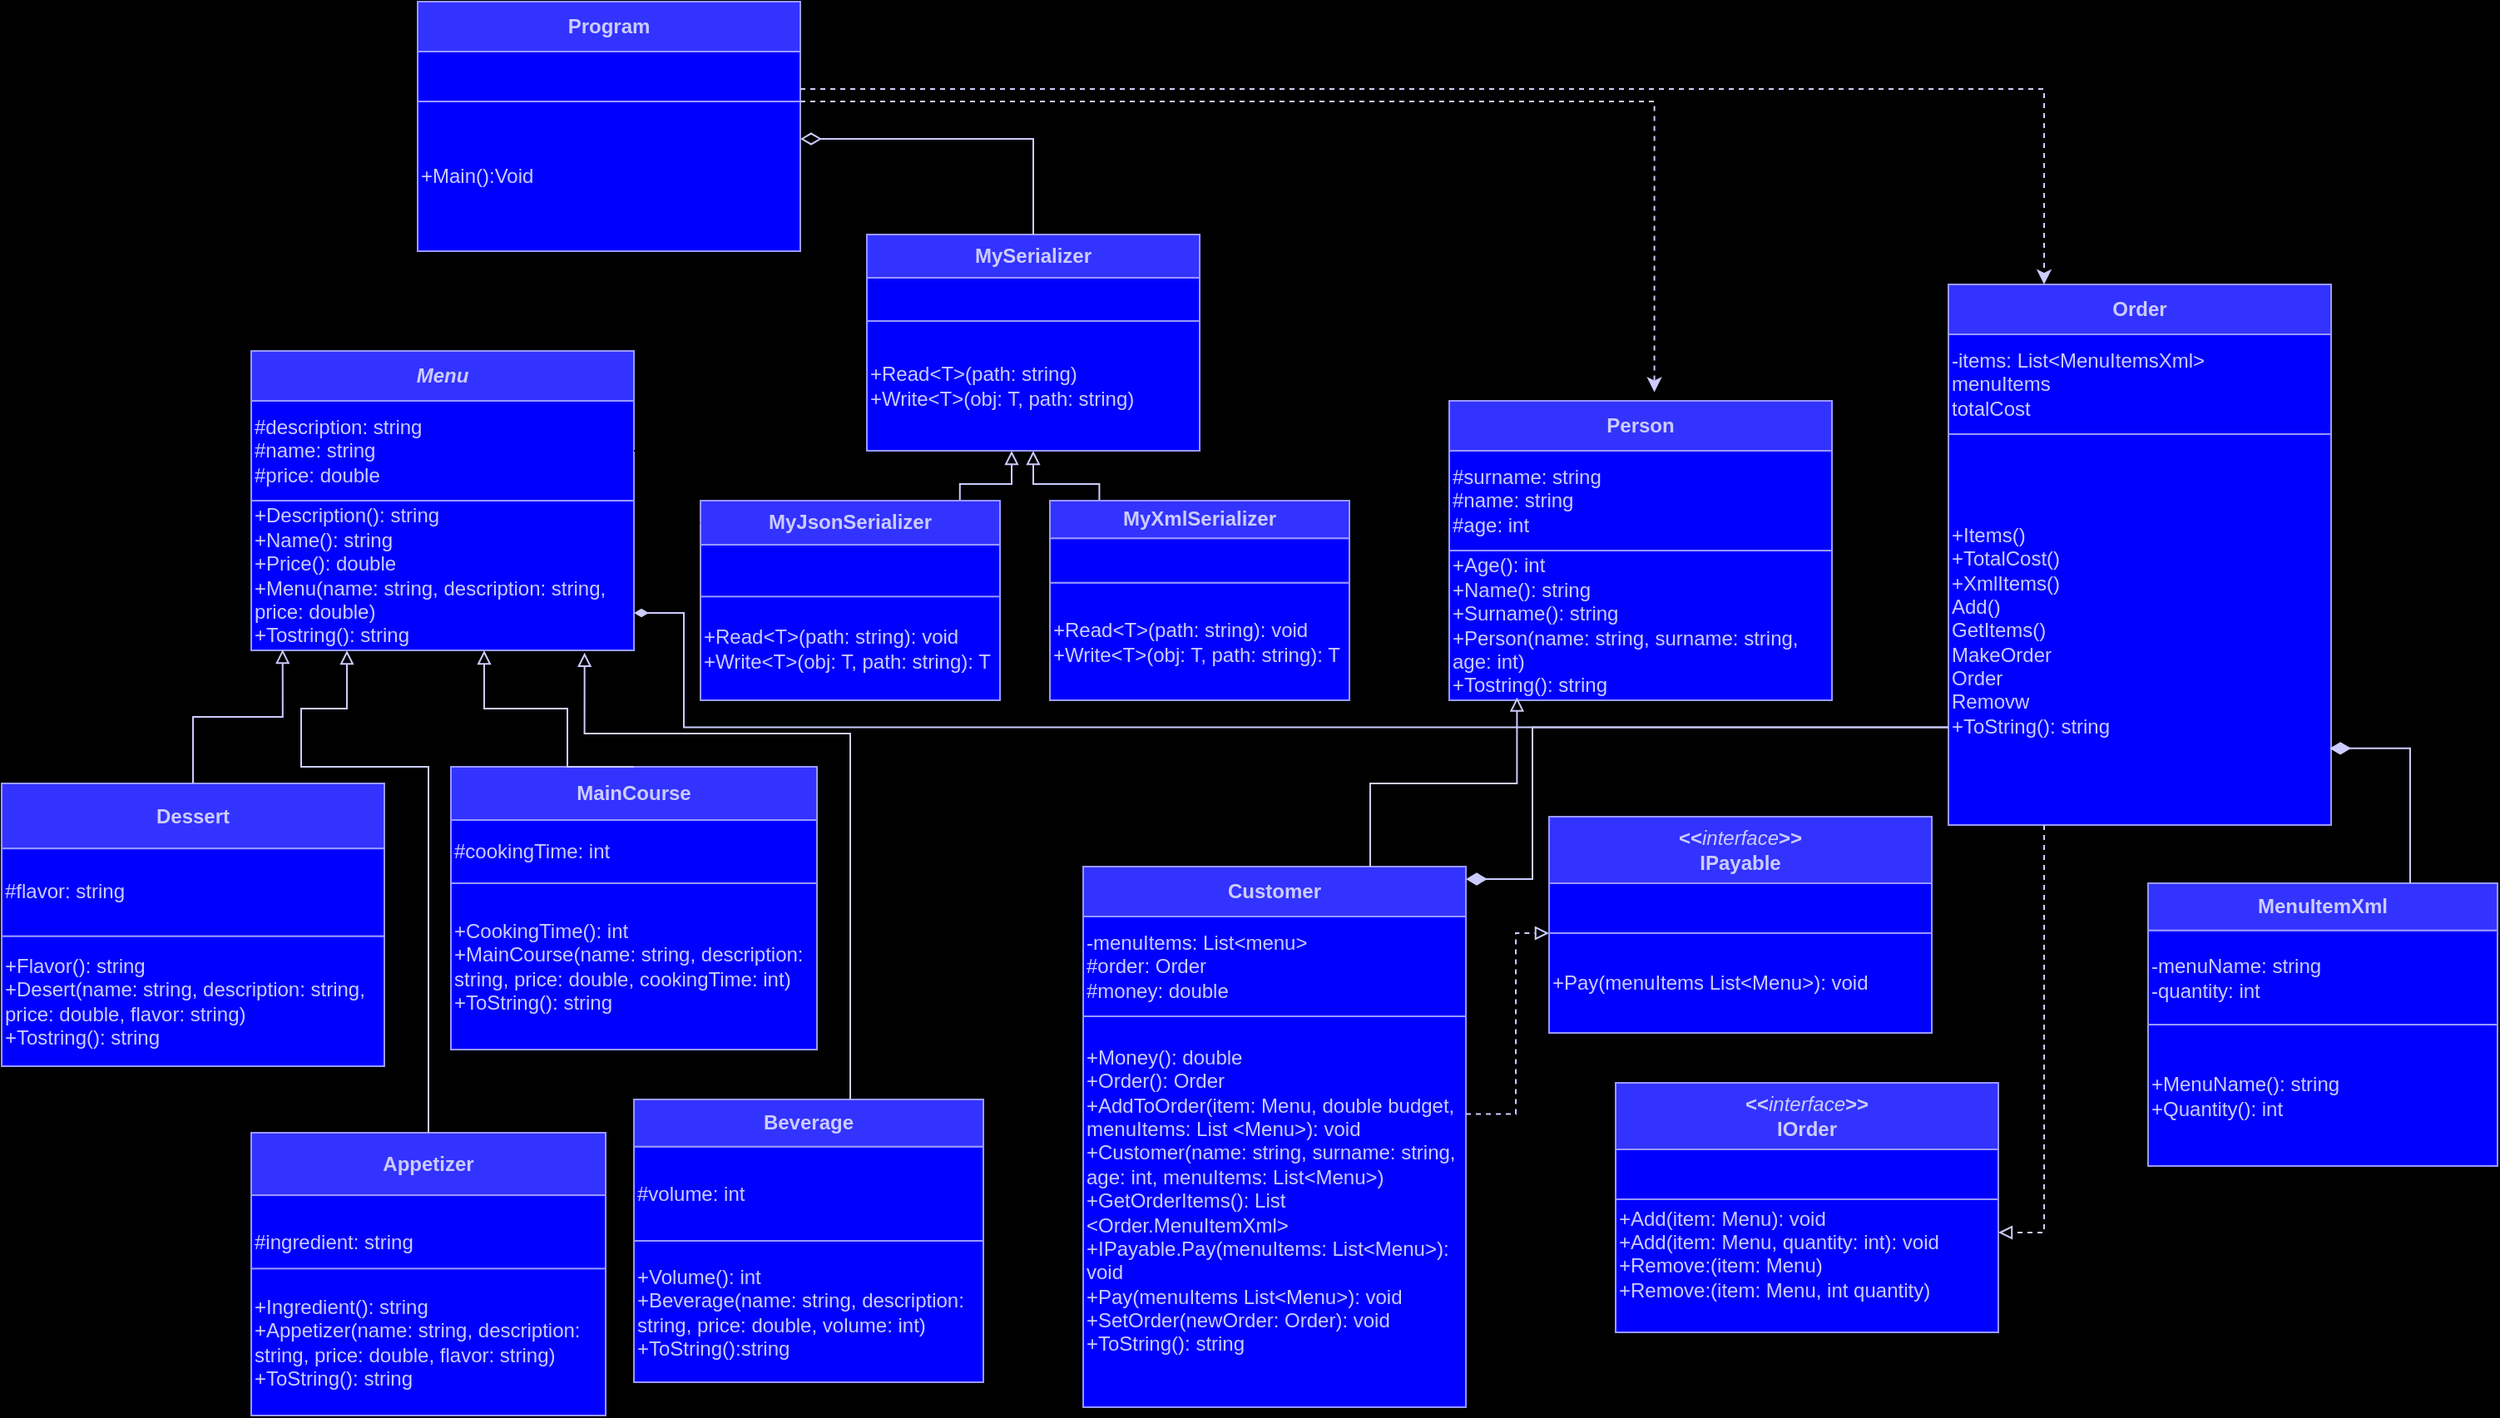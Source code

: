 <mxfile version="24.4.9" type="device">
  <diagram name="Страница — 1" id="cuzvewRBdpvY9vd-9Z5F">
    <mxGraphModel dx="2458" dy="2100" grid="1" gridSize="10" guides="1" tooltips="1" connect="1" arrows="1" fold="1" page="1" pageScale="1" pageWidth="827" pageHeight="1169" background="#000000" math="0" shadow="0">
      <root>
        <mxCell id="0" />
        <mxCell id="1" parent="0" />
        <mxCell id="1jTBWW4NoK1_gVK3uimr-6" value="" style="group;fontColor=#CCCCFF;" vertex="1" connectable="0" parent="1">
          <mxGeometry x="-320" y="40" width="230" height="180" as="geometry" />
        </mxCell>
        <mxCell id="1jTBWW4NoK1_gVK3uimr-2" value="&lt;font&gt;#description: string&lt;/font&gt;&lt;div&gt;&lt;font&gt;#name: string&lt;/font&gt;&lt;/div&gt;&lt;div&gt;&lt;font&gt;#price: double&lt;/font&gt;&lt;/div&gt;" style="rounded=0;whiteSpace=wrap;html=1;fillColor=#0000FF;strokeColor=#9999FF;align=left;fontColor=#CCCCFF;" vertex="1" parent="1jTBWW4NoK1_gVK3uimr-6">
          <mxGeometry y="30" width="230" height="60" as="geometry" />
        </mxCell>
        <mxCell id="1jTBWW4NoK1_gVK3uimr-4" value="&lt;font&gt;+Description(): string&lt;/font&gt;&lt;div&gt;&lt;font&gt;+Name(): string&lt;/font&gt;&lt;/div&gt;&lt;div&gt;&lt;font&gt;+Price(): double&lt;/font&gt;&lt;/div&gt;&lt;div&gt;&lt;font&gt;+Menu(name: string, description: string, price: double)&lt;/font&gt;&lt;/div&gt;&lt;div&gt;&lt;font&gt;+Tostring(): string&lt;/font&gt;&lt;/div&gt;" style="rounded=0;whiteSpace=wrap;html=1;fillColor=#0000FF;strokeColor=#9999FF;align=left;fontColor=#CCCCFF;" vertex="1" parent="1jTBWW4NoK1_gVK3uimr-6">
          <mxGeometry y="90" width="230" height="90" as="geometry" />
        </mxCell>
        <mxCell id="1jTBWW4NoK1_gVK3uimr-5" value="&lt;i style=&quot;&quot;&gt;&lt;font&gt;Menu&lt;/font&gt;&lt;/i&gt;" style="rounded=0;whiteSpace=wrap;html=1;fillColor=#3333FF;strokeColor=#9999FF;align=center;fontStyle=1;fontColor=#CCCCFF;" vertex="1" parent="1jTBWW4NoK1_gVK3uimr-6">
          <mxGeometry width="230" height="30" as="geometry" />
        </mxCell>
        <mxCell id="1jTBWW4NoK1_gVK3uimr-25" value="" style="group;fontColor=#CCCCFF;" vertex="1" connectable="0" parent="1">
          <mxGeometry x="-470" y="300" width="230" height="170" as="geometry" />
        </mxCell>
        <mxCell id="1jTBWW4NoK1_gVK3uimr-20" value="&lt;font&gt;#flavor: string&lt;/font&gt;" style="rounded=0;whiteSpace=wrap;html=1;fillColor=#0000FF;strokeColor=#9999FF;align=left;container=0;fontColor=#CCCCFF;" vertex="1" parent="1jTBWW4NoK1_gVK3uimr-25">
          <mxGeometry y="39.054" width="230" height="52.838" as="geometry" />
        </mxCell>
        <mxCell id="1jTBWW4NoK1_gVK3uimr-21" value="&lt;font&gt;+Flavor(): string&lt;/font&gt;&lt;div&gt;&lt;span style=&quot;background-color: initial;&quot;&gt;+Desert(name: string, description: string, price: double, flavor: string)&lt;/span&gt;&lt;div&gt;&lt;font&gt;+Tostring(): string&lt;/font&gt;&lt;/div&gt;&lt;/div&gt;" style="rounded=0;whiteSpace=wrap;html=1;fillColor=#0000FF;strokeColor=#9999FF;align=left;container=0;fontColor=#CCCCFF;" vertex="1" parent="1jTBWW4NoK1_gVK3uimr-25">
          <mxGeometry y="91.892" width="230" height="78.108" as="geometry" />
        </mxCell>
        <mxCell id="1jTBWW4NoK1_gVK3uimr-22" value="&lt;font&gt;Dessert&lt;/font&gt;" style="rounded=0;whiteSpace=wrap;html=1;fillColor=#3333FF;strokeColor=#9999FF;align=center;fontStyle=1;container=0;fontColor=#CCCCFF;" vertex="1" parent="1jTBWW4NoK1_gVK3uimr-25">
          <mxGeometry width="230" height="39.054" as="geometry" />
        </mxCell>
        <mxCell id="1jTBWW4NoK1_gVK3uimr-24" style="edgeStyle=orthogonalEdgeStyle;rounded=0;orthogonalLoop=1;jettySize=auto;html=1;exitX=0.5;exitY=1;exitDx=0;exitDy=0;fontColor=#CCCCFF;" edge="1" parent="1jTBWW4NoK1_gVK3uimr-25" source="1jTBWW4NoK1_gVK3uimr-20" target="1jTBWW4NoK1_gVK3uimr-20">
          <mxGeometry relative="1" as="geometry" />
        </mxCell>
        <mxCell id="1jTBWW4NoK1_gVK3uimr-27" value="" style="group;fontColor=#CCCCFF;" vertex="1" connectable="0" parent="1">
          <mxGeometry x="-320" y="510" width="213" height="170" as="geometry" />
        </mxCell>
        <mxCell id="1jTBWW4NoK1_gVK3uimr-8" value="&lt;font&gt;#ingredient: string&lt;/font&gt;" style="rounded=0;whiteSpace=wrap;html=1;fillColor=#0000FF;strokeColor=#9999FF;align=left;fontColor=#CCCCFF;" vertex="1" parent="1jTBWW4NoK1_gVK3uimr-27">
          <mxGeometry y="37.532" width="213" height="57.403" as="geometry" />
        </mxCell>
        <mxCell id="1jTBWW4NoK1_gVK3uimr-9" value="&lt;font&gt;+Ingredient(): string&lt;/font&gt;&lt;div&gt;&lt;font&gt;+Appetizer&lt;/font&gt;&lt;span style=&quot;background-color: initial;&quot;&gt;(name: string, description: string, price: double, flavor: string)&lt;/span&gt;&lt;/div&gt;&lt;div&gt;&lt;font&gt;+ToString(): string&lt;/font&gt;&lt;/div&gt;" style="rounded=0;whiteSpace=wrap;html=1;fillColor=#0000FF;strokeColor=#9999FF;align=left;fontColor=#CCCCFF;" vertex="1" parent="1jTBWW4NoK1_gVK3uimr-27">
          <mxGeometry y="81.688" width="213" height="88.312" as="geometry" />
        </mxCell>
        <mxCell id="1jTBWW4NoK1_gVK3uimr-10" value="&lt;font&gt;&lt;b&gt;Appetizer&lt;/b&gt;&lt;/font&gt;" style="rounded=0;whiteSpace=wrap;html=1;fillColor=#3333FF;strokeColor=#9999FF;align=center;fontColor=#CCCCFF;" vertex="1" parent="1jTBWW4NoK1_gVK3uimr-27">
          <mxGeometry width="213" height="37.532" as="geometry" />
        </mxCell>
        <mxCell id="1jTBWW4NoK1_gVK3uimr-29" value="" style="group;fontColor=#CCCCFF;" vertex="1" connectable="0" parent="1">
          <mxGeometry x="-200" y="290" width="220" height="170" as="geometry" />
        </mxCell>
        <mxCell id="1jTBWW4NoK1_gVK3uimr-16" value="&lt;font&gt;#cookingTime: int&lt;/font&gt;" style="rounded=0;whiteSpace=wrap;html=1;fillColor=#0000FF;strokeColor=#9999FF;align=left;container=0;fontColor=#CCCCFF;" vertex="1" parent="1jTBWW4NoK1_gVK3uimr-29">
          <mxGeometry y="32" width="220" height="38" as="geometry" />
        </mxCell>
        <mxCell id="1jTBWW4NoK1_gVK3uimr-28" style="edgeStyle=orthogonalEdgeStyle;rounded=0;orthogonalLoop=1;jettySize=auto;html=1;exitX=0.5;exitY=1;exitDx=0;exitDy=0;fontColor=#CCCCFF;" edge="1" parent="1jTBWW4NoK1_gVK3uimr-29" source="1jTBWW4NoK1_gVK3uimr-16" target="1jTBWW4NoK1_gVK3uimr-16">
          <mxGeometry relative="1" as="geometry" />
        </mxCell>
        <mxCell id="1jTBWW4NoK1_gVK3uimr-17" value="&lt;font&gt;+CookingTime(): int&lt;/font&gt;&lt;div&gt;&lt;font&gt;+MainCourse&lt;/font&gt;&lt;span style=&quot;background-color: initial;&quot;&gt;(name: string, description: string, price: double, cookingTime: int)&lt;/span&gt;&lt;/div&gt;&lt;div&gt;&lt;font&gt;+ToString(): string&lt;/font&gt;&lt;/div&gt;" style="rounded=0;whiteSpace=wrap;html=1;fillColor=#0000FF;strokeColor=#9999FF;align=left;container=0;fontColor=#CCCCFF;" vertex="1" parent="1jTBWW4NoK1_gVK3uimr-29">
          <mxGeometry y="70" width="220" height="100" as="geometry" />
        </mxCell>
        <mxCell id="1jTBWW4NoK1_gVK3uimr-18" value="&lt;font&gt;&lt;span style=&quot;font-style: normal;&quot;&gt;MainCourse&lt;/span&gt;&lt;/font&gt;" style="rounded=0;whiteSpace=wrap;html=1;fillColor=#3333FF;strokeColor=#9999FF;align=center;fontStyle=3;container=0;fontColor=#CCCCFF;" vertex="1" parent="1jTBWW4NoK1_gVK3uimr-29">
          <mxGeometry width="220" height="32" as="geometry" />
        </mxCell>
        <mxCell id="1jTBWW4NoK1_gVK3uimr-31" value="" style="group;fontColor=#CCCCFF;" vertex="1" connectable="0" parent="1">
          <mxGeometry x="-90" y="490" width="210" height="170" as="geometry" />
        </mxCell>
        <mxCell id="1jTBWW4NoK1_gVK3uimr-12" value="&lt;font&gt;#volume: int&lt;/font&gt;" style="rounded=0;whiteSpace=wrap;html=1;fillColor=#0000FF;strokeColor=#9999FF;align=left;container=0;fontColor=#CCCCFF;" vertex="1" parent="1jTBWW4NoK1_gVK3uimr-31">
          <mxGeometry y="28.333" width="210.0" height="56.667" as="geometry" />
        </mxCell>
        <mxCell id="1jTBWW4NoK1_gVK3uimr-13" value="&lt;font&gt;+Volume(): int&lt;/font&gt;&lt;div&gt;&lt;font&gt;+Beverage(&lt;/font&gt;&lt;span style=&quot;background-color: initial;&quot;&gt;name: string, description: string, price: double, volume: int&lt;/span&gt;&lt;span style=&quot;background-color: initial;&quot;&gt;)&lt;/span&gt;&lt;/div&gt;&lt;div&gt;&lt;font&gt;+ToString():string&lt;/font&gt;&lt;/div&gt;" style="rounded=0;whiteSpace=wrap;html=1;fillColor=#0000FF;strokeColor=#9999FF;align=left;container=0;fontColor=#CCCCFF;" vertex="1" parent="1jTBWW4NoK1_gVK3uimr-31">
          <mxGeometry y="85" width="210.0" height="85" as="geometry" />
        </mxCell>
        <mxCell id="1jTBWW4NoK1_gVK3uimr-14" value="&lt;font&gt;&lt;b&gt;Beverage&lt;/b&gt;&lt;/font&gt;" style="rounded=0;whiteSpace=wrap;html=1;fillColor=#3333FF;strokeColor=#9999FF;align=center;container=0;fontColor=#CCCCFF;" vertex="1" parent="1jTBWW4NoK1_gVK3uimr-31">
          <mxGeometry width="210.0" height="28.333" as="geometry" />
        </mxCell>
        <mxCell id="1jTBWW4NoK1_gVK3uimr-51" style="edgeStyle=orthogonalEdgeStyle;rounded=0;orthogonalLoop=1;jettySize=auto;html=1;exitX=0.5;exitY=0;exitDx=0;exitDy=0;entryX=0.082;entryY=0.994;entryDx=0;entryDy=0;strokeColor=#CCCCFF;entryPerimeter=0;endArrow=block;endFill=0;fontColor=#CCCCFF;" edge="1" parent="1" source="1jTBWW4NoK1_gVK3uimr-22" target="1jTBWW4NoK1_gVK3uimr-4">
          <mxGeometry relative="1" as="geometry" />
        </mxCell>
        <mxCell id="1jTBWW4NoK1_gVK3uimr-52" style="edgeStyle=orthogonalEdgeStyle;rounded=0;orthogonalLoop=1;jettySize=auto;html=1;exitX=0.5;exitY=0;exitDx=0;exitDy=0;entryX=0.25;entryY=1;entryDx=0;entryDy=0;strokeColor=#CCCCFF;endArrow=block;endFill=0;fontColor=#CCCCFF;" edge="1" parent="1" source="1jTBWW4NoK1_gVK3uimr-10" target="1jTBWW4NoK1_gVK3uimr-4">
          <mxGeometry relative="1" as="geometry">
            <Array as="points">
              <mxPoint x="-290" y="290" />
              <mxPoint x="-290" y="255" />
              <mxPoint x="-263" y="255" />
            </Array>
          </mxGeometry>
        </mxCell>
        <mxCell id="1jTBWW4NoK1_gVK3uimr-53" style="edgeStyle=orthogonalEdgeStyle;rounded=0;orthogonalLoop=1;jettySize=auto;html=1;exitX=0.5;exitY=0;exitDx=0;exitDy=0;strokeColor=#CCCCFF;endArrow=block;endFill=0;fontColor=#CCCCFF;" edge="1" parent="1" source="1jTBWW4NoK1_gVK3uimr-18">
          <mxGeometry relative="1" as="geometry">
            <mxPoint x="-180" y="220" as="targetPoint" />
            <Array as="points">
              <mxPoint x="-130" y="290" />
              <mxPoint x="-130" y="255" />
              <mxPoint x="-180" y="255" />
            </Array>
          </mxGeometry>
        </mxCell>
        <mxCell id="1jTBWW4NoK1_gVK3uimr-54" style="edgeStyle=orthogonalEdgeStyle;rounded=0;orthogonalLoop=1;jettySize=auto;html=1;entryX=0.871;entryY=1.015;entryDx=0;entryDy=0;entryPerimeter=0;strokeColor=#CCCCFF;endArrow=block;endFill=0;fontColor=#CCCCFF;" edge="1" parent="1" target="1jTBWW4NoK1_gVK3uimr-4">
          <mxGeometry relative="1" as="geometry">
            <mxPoint x="-120" y="230" as="targetPoint" />
            <mxPoint x="40" y="490" as="sourcePoint" />
            <Array as="points">
              <mxPoint x="40" y="490" />
              <mxPoint x="40" y="270" />
              <mxPoint x="-120" y="270" />
            </Array>
          </mxGeometry>
        </mxCell>
        <mxCell id="1jTBWW4NoK1_gVK3uimr-87" value="" style="group" vertex="1" connectable="0" parent="1">
          <mxGeometry x="-50" y="-30" width="390" height="280" as="geometry" />
        </mxCell>
        <mxCell id="1jTBWW4NoK1_gVK3uimr-82" style="edgeStyle=orthogonalEdgeStyle;rounded=0;orthogonalLoop=1;jettySize=auto;html=1;exitX=0.866;exitY=0.023;exitDx=0;exitDy=0;entryX=0.435;entryY=1.001;entryDx=0;entryDy=0;strokeColor=#CCCCFF;endArrow=block;endFill=0;exitPerimeter=0;entryPerimeter=0;" edge="1" parent="1jTBWW4NoK1_gVK3uimr-87">
          <mxGeometry relative="1" as="geometry">
            <mxPoint x="155.88" y="160.529" as="sourcePoint" />
            <mxPoint x="187.0" y="129.998" as="targetPoint" />
            <Array as="points">
              <mxPoint x="156" y="150" />
              <mxPoint x="187" y="150" />
            </Array>
          </mxGeometry>
        </mxCell>
        <mxCell id="1jTBWW4NoK1_gVK3uimr-86" style="edgeStyle=orthogonalEdgeStyle;rounded=0;orthogonalLoop=1;jettySize=auto;html=1;entryX=0.5;entryY=1;entryDx=0;entryDy=0;strokeColor=#CCCCFF;endArrow=block;endFill=0;exitX=0.165;exitY=-0.012;exitDx=0;exitDy=0;exitPerimeter=0;" edge="1" parent="1jTBWW4NoK1_gVK3uimr-87" source="1jTBWW4NoK1_gVK3uimr-72" target="1jTBWW4NoK1_gVK3uimr-57">
          <mxGeometry relative="1" as="geometry">
            <mxPoint x="230" y="160" as="sourcePoint" />
            <Array as="points">
              <mxPoint x="240" y="150" />
              <mxPoint x="200" y="150" />
            </Array>
          </mxGeometry>
        </mxCell>
        <mxCell id="1jTBWW4NoK1_gVK3uimr-69" value="" style="rounded=0;whiteSpace=wrap;html=1;fillColor=#0000FF;strokeColor=#9999FF;align=left;container=0;fontColor=#CCCCFF;" vertex="1" parent="1jTBWW4NoK1_gVK3uimr-87">
          <mxGeometry x="210" y="182.588" width="180" height="26.824" as="geometry" />
        </mxCell>
        <mxCell id="1jTBWW4NoK1_gVK3uimr-70" style="edgeStyle=orthogonalEdgeStyle;rounded=0;orthogonalLoop=1;jettySize=auto;html=1;exitX=0.5;exitY=1;exitDx=0;exitDy=0;fontColor=#CCCCFF;" edge="1" parent="1jTBWW4NoK1_gVK3uimr-87" source="1jTBWW4NoK1_gVK3uimr-69" target="1jTBWW4NoK1_gVK3uimr-69">
          <mxGeometry relative="1" as="geometry" />
        </mxCell>
        <mxCell id="1jTBWW4NoK1_gVK3uimr-71" value="+Read&amp;lt;T&amp;gt;(path: string): void&lt;div&gt;+Write&amp;lt;T&amp;gt;(obj: T, path: string): T&lt;/div&gt;" style="rounded=0;whiteSpace=wrap;html=1;fillColor=#0000FF;strokeColor=#9999FF;align=left;container=0;fontColor=#CCCCFF;" vertex="1" parent="1jTBWW4NoK1_gVK3uimr-87">
          <mxGeometry x="210" y="209.412" width="180" height="70.588" as="geometry" />
        </mxCell>
        <mxCell id="1jTBWW4NoK1_gVK3uimr-72" value="&lt;span style=&quot;font-style: normal;&quot;&gt;MyXmlSerializer&lt;/span&gt;" style="rounded=0;whiteSpace=wrap;html=1;fillColor=#3333FF;strokeColor=#9999FF;align=center;fontStyle=3;container=0;fontColor=#CCCCFF;" vertex="1" parent="1jTBWW4NoK1_gVK3uimr-87">
          <mxGeometry x="210" y="160" width="180" height="22.588" as="geometry" />
        </mxCell>
        <mxCell id="1jTBWW4NoK1_gVK3uimr-56" value="" style="rounded=0;whiteSpace=wrap;html=1;fillColor=#0000FF;strokeColor=#9999FF;align=left;fontColor=#CCCCFF;container=0;" vertex="1" parent="1jTBWW4NoK1_gVK3uimr-87">
          <mxGeometry x="100" y="26" width="200" height="26" as="geometry" />
        </mxCell>
        <mxCell id="1jTBWW4NoK1_gVK3uimr-57" value="+Read&amp;lt;T&amp;gt;(path: string)&lt;div&gt;+Write&amp;lt;T&amp;gt;(obj: T, path: string)&lt;/div&gt;" style="rounded=0;whiteSpace=wrap;html=1;fillColor=#0000FF;strokeColor=#9999FF;align=left;fontColor=#CCCCFF;container=0;" vertex="1" parent="1jTBWW4NoK1_gVK3uimr-87">
          <mxGeometry x="100" y="52" width="200" height="78" as="geometry" />
        </mxCell>
        <mxCell id="1jTBWW4NoK1_gVK3uimr-58" value="MySerializer" style="rounded=0;whiteSpace=wrap;html=1;fillColor=#3333FF;strokeColor=#9999FF;align=center;fontStyle=1;fontColor=#CCCCFF;container=0;" vertex="1" parent="1jTBWW4NoK1_gVK3uimr-87">
          <mxGeometry x="100" width="200" height="26" as="geometry" />
        </mxCell>
        <mxCell id="1jTBWW4NoK1_gVK3uimr-65" value="" style="rounded=0;whiteSpace=wrap;html=1;fillColor=#0000FF;strokeColor=#9999FF;align=left;fontColor=#CCCCFF;container=0;" vertex="1" parent="1jTBWW4NoK1_gVK3uimr-87">
          <mxGeometry y="186.494" width="180" height="40.519" as="geometry" />
        </mxCell>
        <mxCell id="1jTBWW4NoK1_gVK3uimr-66" value="+Read&amp;lt;T&amp;gt;(path: string): void&lt;div&gt;+Write&amp;lt;T&amp;gt;(obj: T, path: string): T&lt;/div&gt;" style="rounded=0;whiteSpace=wrap;html=1;fillColor=#0000FF;strokeColor=#9999FF;align=left;fontColor=#CCCCFF;container=0;" vertex="1" parent="1jTBWW4NoK1_gVK3uimr-87">
          <mxGeometry y="217.662" width="180" height="62.338" as="geometry" />
        </mxCell>
        <mxCell id="1jTBWW4NoK1_gVK3uimr-67" value="&lt;b&gt;MyJsonSerializer&lt;/b&gt;" style="rounded=0;whiteSpace=wrap;html=1;fillColor=#3333FF;strokeColor=#9999FF;align=center;fontColor=#CCCCFF;container=0;" vertex="1" parent="1jTBWW4NoK1_gVK3uimr-87">
          <mxGeometry y="160" width="180" height="26.494" as="geometry" />
        </mxCell>
        <mxCell id="1jTBWW4NoK1_gVK3uimr-96" value="" style="group" vertex="1" connectable="0" parent="1">
          <mxGeometry x="180" y="350" width="230" height="325" as="geometry" />
        </mxCell>
        <mxCell id="1jTBWW4NoK1_gVK3uimr-93" value="-menuItems: List&amp;lt;menu&amp;gt;&lt;div&gt;#order: Order&lt;/div&gt;&lt;div&gt;#money: double&lt;/div&gt;" style="rounded=0;whiteSpace=wrap;html=1;fillColor=#0000FF;strokeColor=#9999FF;align=left;fontColor=#CCCCFF;container=0;" vertex="1" parent="1jTBWW4NoK1_gVK3uimr-96">
          <mxGeometry y="30" width="230" height="60" as="geometry" />
        </mxCell>
        <mxCell id="1jTBWW4NoK1_gVK3uimr-94" value="+Money(): double&lt;div&gt;+Order(): Order&lt;/div&gt;&lt;div&gt;+AddToOrder(item: Menu, double budget, menuItems: List &amp;lt;Menu&amp;gt;): void&lt;/div&gt;&lt;div&gt;+Customer(name: string, surname: string, age: int, menuItems: List&amp;lt;Menu&amp;gt;)&lt;/div&gt;&lt;div&gt;+GetOrderItems(): List &amp;lt;Order.MenuItemXml&amp;gt;&lt;/div&gt;&lt;div&gt;+IPayable.Pay(menuItems: List&amp;lt;Menu&lt;span style=&quot;background-color: initial;&quot;&gt;&amp;gt;): void&lt;/span&gt;&lt;/div&gt;&lt;div&gt;&lt;span style=&quot;background-color: initial;&quot;&gt;+Pay(menuItems List&amp;lt;Menu&amp;gt;): void&lt;/span&gt;&lt;/div&gt;&lt;div&gt;+SetOrder(newOrder: Order): void&lt;/div&gt;&lt;div&gt;+ToString(): string&lt;/div&gt;&lt;div&gt;&lt;br&gt;&lt;/div&gt;" style="rounded=0;whiteSpace=wrap;html=1;fillColor=#0000FF;strokeColor=#9999FF;align=left;fontColor=#CCCCFF;container=0;" vertex="1" parent="1jTBWW4NoK1_gVK3uimr-96">
          <mxGeometry y="90" width="230" height="235" as="geometry" />
        </mxCell>
        <mxCell id="1jTBWW4NoK1_gVK3uimr-95" value="Сustomer" style="rounded=0;whiteSpace=wrap;html=1;fillColor=#3333FF;strokeColor=#9999FF;align=center;fontStyle=1;fontColor=#CCCCFF;container=0;" vertex="1" parent="1jTBWW4NoK1_gVK3uimr-96">
          <mxGeometry width="230" height="30" as="geometry" />
        </mxCell>
        <mxCell id="1jTBWW4NoK1_gVK3uimr-99" value="" style="group" vertex="1" connectable="0" parent="1">
          <mxGeometry x="400" y="70" width="230" height="180" as="geometry" />
        </mxCell>
        <mxCell id="1jTBWW4NoK1_gVK3uimr-89" value="&lt;font&gt;#surname: string&lt;/font&gt;&lt;div&gt;&lt;font&gt;#name: string&lt;/font&gt;&lt;/div&gt;&lt;div&gt;&lt;font&gt;#age: int&lt;/font&gt;&lt;/div&gt;" style="rounded=0;whiteSpace=wrap;html=1;fillColor=#0000FF;strokeColor=#9999FF;align=left;fontColor=#CCCCFF;container=0;" vertex="1" parent="1jTBWW4NoK1_gVK3uimr-99">
          <mxGeometry y="30" width="230" height="60" as="geometry" />
        </mxCell>
        <mxCell id="1jTBWW4NoK1_gVK3uimr-90" value="&lt;font&gt;+Age&lt;/font&gt;&lt;span style=&quot;background-color: initial;&quot;&gt;(): int&lt;/span&gt;&lt;div&gt;&lt;div&gt;&lt;font&gt;+Name(): string&lt;/font&gt;&lt;/div&gt;&lt;div&gt;&lt;font&gt;+Surname(): string&lt;/font&gt;&lt;/div&gt;&lt;div&gt;&lt;font&gt;+Person(name: string, surname: string, age: int)&lt;/font&gt;&lt;/div&gt;&lt;div&gt;&lt;font&gt;+Tostring(): string&lt;/font&gt;&lt;/div&gt;&lt;/div&gt;" style="rounded=0;whiteSpace=wrap;html=1;fillColor=#0000FF;strokeColor=#9999FF;align=left;fontColor=#CCCCFF;container=0;" vertex="1" parent="1jTBWW4NoK1_gVK3uimr-99">
          <mxGeometry y="90" width="230" height="90" as="geometry" />
        </mxCell>
        <mxCell id="1jTBWW4NoK1_gVK3uimr-91" value="Person" style="rounded=0;whiteSpace=wrap;html=1;fillColor=#3333FF;strokeColor=#9999FF;align=center;fontStyle=1;fontColor=#CCCCFF;container=0;" vertex="1" parent="1jTBWW4NoK1_gVK3uimr-99">
          <mxGeometry width="230" height="30" as="geometry" />
        </mxCell>
        <mxCell id="1jTBWW4NoK1_gVK3uimr-106" style="edgeStyle=orthogonalEdgeStyle;rounded=0;orthogonalLoop=1;jettySize=auto;html=1;exitX=0.75;exitY=0;exitDx=0;exitDy=0;entryX=0.177;entryY=0.98;entryDx=0;entryDy=0;entryPerimeter=0;strokeColor=#CCCCFF;endArrow=block;endFill=0;" edge="1" parent="1" source="1jTBWW4NoK1_gVK3uimr-95" target="1jTBWW4NoK1_gVK3uimr-90">
          <mxGeometry relative="1" as="geometry" />
        </mxCell>
        <mxCell id="1jTBWW4NoK1_gVK3uimr-108" value="" style="group" vertex="1" connectable="0" parent="1">
          <mxGeometry x="460" y="320" width="230" height="130" as="geometry" />
        </mxCell>
        <mxCell id="1jTBWW4NoK1_gVK3uimr-102" value="" style="rounded=0;whiteSpace=wrap;html=1;fillColor=#0000FF;strokeColor=#9999FF;align=left;fontColor=#CCCCFF;container=0;" vertex="1" parent="1jTBWW4NoK1_gVK3uimr-108">
          <mxGeometry y="40" width="230" height="50" as="geometry" />
        </mxCell>
        <mxCell id="1jTBWW4NoK1_gVK3uimr-103" value="+Pay(menuItems List&amp;lt;Menu&amp;gt;): void" style="rounded=0;whiteSpace=wrap;html=1;fillColor=#0000FF;strokeColor=#9999FF;align=left;fontColor=#CCCCFF;container=0;" vertex="1" parent="1jTBWW4NoK1_gVK3uimr-108">
          <mxGeometry y="70" width="230" height="60" as="geometry" />
        </mxCell>
        <mxCell id="1jTBWW4NoK1_gVK3uimr-104" value="&amp;lt;&amp;lt;&lt;i style=&quot;font-weight: normal;&quot;&gt;interface&lt;/i&gt;&amp;gt;&amp;gt;&lt;div&gt;IPayable&lt;/div&gt;" style="rounded=0;whiteSpace=wrap;html=1;fillColor=#3333FF;strokeColor=#9999FF;align=center;fontStyle=1;fontColor=#CCCCFF;container=0;" vertex="1" parent="1jTBWW4NoK1_gVK3uimr-108">
          <mxGeometry width="230" height="40" as="geometry" />
        </mxCell>
        <mxCell id="1jTBWW4NoK1_gVK3uimr-109" style="edgeStyle=orthogonalEdgeStyle;rounded=0;orthogonalLoop=1;jettySize=auto;html=1;exitX=1;exitY=0.25;exitDx=0;exitDy=0;entryX=0;entryY=0;entryDx=0;entryDy=0;strokeColor=#CCCCFF;endArrow=block;endFill=0;dashed=1;" edge="1" parent="1" source="1jTBWW4NoK1_gVK3uimr-94" target="1jTBWW4NoK1_gVK3uimr-103">
          <mxGeometry relative="1" as="geometry">
            <Array as="points">
              <mxPoint x="440" y="499" />
              <mxPoint x="440" y="390" />
            </Array>
          </mxGeometry>
        </mxCell>
        <mxCell id="1jTBWW4NoK1_gVK3uimr-110" value="" style="group" vertex="1" connectable="0" parent="1">
          <mxGeometry x="500" y="480" width="230" height="150" as="geometry" />
        </mxCell>
        <mxCell id="1jTBWW4NoK1_gVK3uimr-111" value="" style="rounded=0;whiteSpace=wrap;html=1;fillColor=#0000FF;strokeColor=#9999FF;align=left;fontColor=#CCCCFF;container=0;" vertex="1" parent="1jTBWW4NoK1_gVK3uimr-110">
          <mxGeometry y="40" width="230" height="50" as="geometry" />
        </mxCell>
        <mxCell id="1jTBWW4NoK1_gVK3uimr-112" value="&lt;span style=&quot;background-color: rgb(0, 0, 255);&quot;&gt;+Add(item: Menu): void&lt;/span&gt;&lt;div&gt;&lt;span style=&quot;background-color: rgb(0, 0, 255);&quot;&gt;+Add(item: Menu, quantity: int): void&lt;br&gt;&lt;/span&gt;&lt;/div&gt;&lt;div&gt;&lt;span style=&quot;background-color: rgb(0, 0, 255);&quot;&gt;+Remove:(item: Menu)&lt;/span&gt;&lt;/div&gt;&lt;div&gt;&lt;div&gt;&lt;span style=&quot;background-color: rgb(0, 0, 255);&quot;&gt;+Remove:(item: Menu, int quantity)&lt;/span&gt;&lt;/div&gt;&lt;/div&gt;&lt;div&gt;&lt;br&gt;&lt;/div&gt;" style="rounded=0;whiteSpace=wrap;html=1;fillColor=#0000FF;strokeColor=#9999FF;align=left;fontColor=#CCCCFF;container=0;" vertex="1" parent="1jTBWW4NoK1_gVK3uimr-110">
          <mxGeometry y="70" width="230" height="80" as="geometry" />
        </mxCell>
        <mxCell id="1jTBWW4NoK1_gVK3uimr-113" value="&amp;lt;&amp;lt;&lt;i style=&quot;font-weight: normal;&quot;&gt;interface&lt;/i&gt;&amp;gt;&amp;gt;&lt;div&gt;IOrder&lt;/div&gt;" style="rounded=0;whiteSpace=wrap;html=1;fillColor=#3333FF;strokeColor=#9999FF;align=center;fontStyle=1;fontColor=#CCCCFF;container=0;" vertex="1" parent="1jTBWW4NoK1_gVK3uimr-110">
          <mxGeometry width="230" height="40" as="geometry" />
        </mxCell>
        <mxCell id="1jTBWW4NoK1_gVK3uimr-114" value="" style="group" vertex="1" connectable="0" parent="1">
          <mxGeometry x="700" width="230" height="325" as="geometry" />
        </mxCell>
        <mxCell id="1jTBWW4NoK1_gVK3uimr-115" value="-items: List&amp;lt;MenuItemsXml&amp;gt;&lt;div&gt;menuItems&lt;/div&gt;&lt;div&gt;totalCost&lt;/div&gt;" style="rounded=0;whiteSpace=wrap;html=1;fillColor=#0000FF;strokeColor=#9999FF;align=left;fontColor=#CCCCFF;container=0;" vertex="1" parent="1jTBWW4NoK1_gVK3uimr-114">
          <mxGeometry y="30" width="230" height="60" as="geometry" />
        </mxCell>
        <mxCell id="1jTBWW4NoK1_gVK3uimr-116" value="+Items()&lt;div&gt;+TotalCost()&lt;/div&gt;&lt;div&gt;+XmlItems()&lt;/div&gt;&lt;div&gt;Add()&lt;/div&gt;&lt;div&gt;GetItems()&lt;/div&gt;&lt;div&gt;MakeOrder&lt;/div&gt;&lt;div&gt;Order&lt;/div&gt;&lt;div&gt;Removw&lt;/div&gt;&lt;div&gt;+ToString(): string&lt;/div&gt;" style="rounded=0;whiteSpace=wrap;html=1;fillColor=#0000FF;strokeColor=#9999FF;align=left;fontColor=#CCCCFF;container=0;" vertex="1" parent="1jTBWW4NoK1_gVK3uimr-114">
          <mxGeometry y="90" width="230" height="235" as="geometry" />
        </mxCell>
        <mxCell id="1jTBWW4NoK1_gVK3uimr-117" value="Order" style="rounded=0;whiteSpace=wrap;html=1;fillColor=#3333FF;strokeColor=#9999FF;align=center;fontStyle=1;fontColor=#CCCCFF;container=0;" vertex="1" parent="1jTBWW4NoK1_gVK3uimr-114">
          <mxGeometry width="230" height="30" as="geometry" />
        </mxCell>
        <mxCell id="1jTBWW4NoK1_gVK3uimr-120" style="edgeStyle=orthogonalEdgeStyle;rounded=0;orthogonalLoop=1;jettySize=auto;html=1;exitX=0.25;exitY=1;exitDx=0;exitDy=0;entryX=1;entryY=0.25;entryDx=0;entryDy=0;strokeColor=#CCCCFF;endArrow=block;endFill=0;dashed=1;" edge="1" parent="1" source="1jTBWW4NoK1_gVK3uimr-116" target="1jTBWW4NoK1_gVK3uimr-112">
          <mxGeometry relative="1" as="geometry">
            <mxPoint x="720" y="660" as="targetPoint" />
          </mxGeometry>
        </mxCell>
        <mxCell id="1jTBWW4NoK1_gVK3uimr-126" value="" style="edgeStyle=orthogonalEdgeStyle;rounded=0;orthogonalLoop=1;jettySize=auto;html=1;" edge="1" parent="1" source="1jTBWW4NoK1_gVK3uimr-2" target="1jTBWW4NoK1_gVK3uimr-67">
          <mxGeometry relative="1" as="geometry" />
        </mxCell>
        <mxCell id="1jTBWW4NoK1_gVK3uimr-127" value="" style="group" vertex="1" connectable="0" parent="1">
          <mxGeometry x="-220" y="-170" width="230" height="150" as="geometry" />
        </mxCell>
        <mxCell id="1jTBWW4NoK1_gVK3uimr-122" value="" style="rounded=0;whiteSpace=wrap;html=1;fillColor=#0000FF;strokeColor=#9999FF;align=left;fontColor=#CCCCFF;container=0;" vertex="1" parent="1jTBWW4NoK1_gVK3uimr-127">
          <mxGeometry y="30" width="230" height="30" as="geometry" />
        </mxCell>
        <mxCell id="1jTBWW4NoK1_gVK3uimr-123" value="+Main():Void" style="rounded=0;whiteSpace=wrap;html=1;fillColor=#0000FF;strokeColor=#9999FF;align=left;fontColor=#CCCCFF;container=0;" vertex="1" parent="1jTBWW4NoK1_gVK3uimr-127">
          <mxGeometry y="60" width="230" height="90" as="geometry" />
        </mxCell>
        <mxCell id="1jTBWW4NoK1_gVK3uimr-124" value="Program" style="rounded=0;whiteSpace=wrap;html=1;fillColor=#3333FF;strokeColor=#9999FF;align=center;fontStyle=1;fontColor=#CCCCFF;container=0;" vertex="1" parent="1jTBWW4NoK1_gVK3uimr-127">
          <mxGeometry width="230" height="30" as="geometry" />
        </mxCell>
        <mxCell id="1jTBWW4NoK1_gVK3uimr-128" style="edgeStyle=orthogonalEdgeStyle;rounded=0;orthogonalLoop=1;jettySize=auto;html=1;exitX=0.5;exitY=0;exitDx=0;exitDy=0;entryX=1;entryY=0.25;entryDx=0;entryDy=0;endArrow=diamondThin;endFill=0;strokeColor=#CCCCFF;endSize=10;startSize=10;" edge="1" parent="1" source="1jTBWW4NoK1_gVK3uimr-58" target="1jTBWW4NoK1_gVK3uimr-123">
          <mxGeometry relative="1" as="geometry" />
        </mxCell>
        <mxCell id="1jTBWW4NoK1_gVK3uimr-129" value="" style="group;fontColor=#CCCCFF;" vertex="1" connectable="0" parent="1">
          <mxGeometry x="820" y="360" width="210" height="170" as="geometry" />
        </mxCell>
        <mxCell id="1jTBWW4NoK1_gVK3uimr-130" value="-menuName: string&lt;div&gt;-quantity: int&lt;/div&gt;" style="rounded=0;whiteSpace=wrap;html=1;fillColor=#0000FF;strokeColor=#9999FF;align=left;container=0;fontColor=#CCCCFF;" vertex="1" parent="1jTBWW4NoK1_gVK3uimr-129">
          <mxGeometry y="28.333" width="210.0" height="56.667" as="geometry" />
        </mxCell>
        <mxCell id="1jTBWW4NoK1_gVK3uimr-131" value="+MenuName(): string&lt;div&gt;+Quantity(): int&lt;/div&gt;" style="rounded=0;whiteSpace=wrap;html=1;fillColor=#0000FF;strokeColor=#9999FF;align=left;container=0;fontColor=#CCCCFF;" vertex="1" parent="1jTBWW4NoK1_gVK3uimr-129">
          <mxGeometry y="85" width="210.0" height="85" as="geometry" />
        </mxCell>
        <mxCell id="1jTBWW4NoK1_gVK3uimr-132" value="&lt;b&gt;MenuItemXml&lt;/b&gt;" style="rounded=0;whiteSpace=wrap;html=1;fillColor=#3333FF;strokeColor=#9999FF;align=center;container=0;fontColor=#CCCCFF;" vertex="1" parent="1jTBWW4NoK1_gVK3uimr-129">
          <mxGeometry width="210.0" height="28.333" as="geometry" />
        </mxCell>
        <mxCell id="1jTBWW4NoK1_gVK3uimr-133" style="edgeStyle=orthogonalEdgeStyle;rounded=0;orthogonalLoop=1;jettySize=auto;html=1;exitX=0.75;exitY=0;exitDx=0;exitDy=0;entryX=0.996;entryY=0.804;entryDx=0;entryDy=0;entryPerimeter=0;endArrow=diamondThin;endFill=1;strokeColor=#CCCCFF;endSize=10;startSize=10;" edge="1" parent="1" source="1jTBWW4NoK1_gVK3uimr-132" target="1jTBWW4NoK1_gVK3uimr-116">
          <mxGeometry relative="1" as="geometry" />
        </mxCell>
        <mxCell id="1jTBWW4NoK1_gVK3uimr-136" style="edgeStyle=orthogonalEdgeStyle;rounded=0;orthogonalLoop=1;jettySize=auto;html=1;exitX=0;exitY=0.75;exitDx=0;exitDy=0;entryX=1;entryY=0.25;entryDx=0;entryDy=0;strokeColor=#CCCCFF;endSize=10;startSize=10;endArrow=diamondThin;endFill=1;" edge="1" parent="1" source="1jTBWW4NoK1_gVK3uimr-116" target="1jTBWW4NoK1_gVK3uimr-95">
          <mxGeometry relative="1" as="geometry">
            <Array as="points">
              <mxPoint x="450" y="266" />
              <mxPoint x="450" y="358" />
            </Array>
          </mxGeometry>
        </mxCell>
        <mxCell id="1jTBWW4NoK1_gVK3uimr-137" style="edgeStyle=orthogonalEdgeStyle;rounded=0;orthogonalLoop=1;jettySize=auto;html=1;exitX=0;exitY=0.75;exitDx=0;exitDy=0;entryX=1;entryY=0.75;entryDx=0;entryDy=0;endArrow=diamondThin;endFill=1;strokeColor=#CCCCFF;" edge="1" parent="1" source="1jTBWW4NoK1_gVK3uimr-116" target="1jTBWW4NoK1_gVK3uimr-4">
          <mxGeometry relative="1" as="geometry">
            <Array as="points">
              <mxPoint x="-60" y="266" />
              <mxPoint x="-60" y="198" />
            </Array>
          </mxGeometry>
        </mxCell>
        <mxCell id="1jTBWW4NoK1_gVK3uimr-140" style="edgeStyle=orthogonalEdgeStyle;rounded=0;orthogonalLoop=1;jettySize=auto;html=1;exitX=1;exitY=0.75;exitDx=0;exitDy=0;entryX=0.25;entryY=0;entryDx=0;entryDy=0;dashed=1;strokeColor=#CCCCFF;" edge="1" parent="1" source="1jTBWW4NoK1_gVK3uimr-122" target="1jTBWW4NoK1_gVK3uimr-117">
          <mxGeometry relative="1" as="geometry" />
        </mxCell>
        <mxCell id="1jTBWW4NoK1_gVK3uimr-141" style="edgeStyle=orthogonalEdgeStyle;rounded=0;orthogonalLoop=1;jettySize=auto;html=1;exitX=1;exitY=0;exitDx=0;exitDy=0;entryX=0.536;entryY=-0.176;entryDx=0;entryDy=0;entryPerimeter=0;dashed=1;strokeColor=#CCCCFF;" edge="1" parent="1" source="1jTBWW4NoK1_gVK3uimr-123" target="1jTBWW4NoK1_gVK3uimr-91">
          <mxGeometry relative="1" as="geometry">
            <Array as="points">
              <mxPoint x="523" y="-110" />
            </Array>
          </mxGeometry>
        </mxCell>
      </root>
    </mxGraphModel>
  </diagram>
</mxfile>
